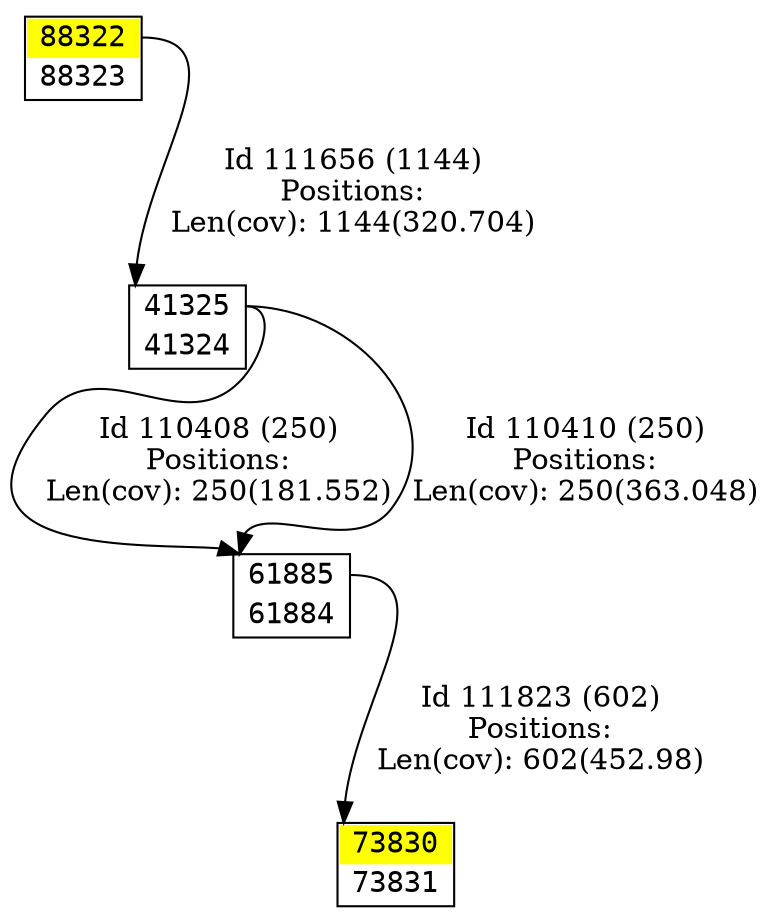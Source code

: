 digraph graph_picture {
node[fontname=<Courier> ,penwidth=<1.8> ,shape=<plaintext> ]
vertex_41324_41325[label=<<TABLE BORDER="1" CELLSPACING="0" >
<TR><TD BORDER="0" PORT = "port_41325_in" color="white" bgcolor="white" ></TD><TD BORDER="0" color="white" bgcolor="white" >41325</TD><TD BORDER="0" PORT = "port_41325_out" color="white" bgcolor="white" ></TD></TR>
<TR><TD BORDER="0" PORT = "port_41324_out" color="white" bgcolor="white" ></TD><TD BORDER="0" color="white" bgcolor="white" >41324</TD><TD BORDER="0" PORT = "port_41324_in" color="white" bgcolor="white" ></TD></TR>
</TABLE>> ,color=<black> ,URL=</vertex/41325.svg> ]
vertex_61884_61885[label=<<TABLE BORDER="1" CELLSPACING="0" >
<TR><TD BORDER="0" PORT = "port_61885_in" color="white" bgcolor="white" ></TD><TD BORDER="0" color="white" bgcolor="white" >61885</TD><TD BORDER="0" PORT = "port_61885_out" color="white" bgcolor="white" ></TD></TR>
<TR><TD BORDER="0" PORT = "port_61884_out" color="white" bgcolor="white" ></TD><TD BORDER="0" color="white" bgcolor="white" >61884</TD><TD BORDER="0" PORT = "port_61884_in" color="white" bgcolor="white" ></TD></TR>
</TABLE>> ,color=<black> ,URL=</vertex/61885.svg> ]
vertex_73830_73831[label=<<TABLE BORDER="1" CELLSPACING="0" >
<TR><TD BORDER="0" PORT = "port_73830_in" color="yellow" bgcolor="yellow" ></TD><TD BORDER="0" color="yellow" bgcolor="yellow" >73830</TD><TD BORDER="0" PORT = "port_73830_out" color="yellow" bgcolor="yellow" ></TD></TR>
<TR><TD BORDER="0" PORT = "port_73831_out" color="white" bgcolor="white" ></TD><TD BORDER="0" color="white" bgcolor="white" >73831</TD><TD BORDER="0" PORT = "port_73831_in" color="white" bgcolor="white" ></TD></TR>
</TABLE>> ,color=<black> ,URL=</vertex/73830.svg> ]
vertex_88322_88323[label=<<TABLE BORDER="1" CELLSPACING="0" >
<TR><TD BORDER="0" PORT = "port_88322_in" color="yellow" bgcolor="yellow" ></TD><TD BORDER="0" color="yellow" bgcolor="yellow" >88322</TD><TD BORDER="0" PORT = "port_88322_out" color="yellow" bgcolor="yellow" ></TD></TR>
<TR><TD BORDER="0" PORT = "port_88323_out" color="white" bgcolor="white" ></TD><TD BORDER="0" color="white" bgcolor="white" >88323</TD><TD BORDER="0" PORT = "port_88323_in" color="white" bgcolor="white" ></TD></TR>
</TABLE>> ,color=<black> ,URL=</vertex/88322.svg> ]
vertex_41324_41325:port_41325_out->vertex_61884_61885:port_61885_in[label="Id 110408 (250)\nPositions:\nLen(cov): 250(181.552)" ,color=<black> ]
vertex_41324_41325:port_41325_out->vertex_61884_61885:port_61885_in[label="Id 110410 (250)\nPositions:\nLen(cov): 250(363.048)" ,color=<black> ]
vertex_88322_88323:port_88322_out->vertex_41324_41325:port_41325_in[label="Id 111656 (1144)\nPositions:\nLen(cov): 1144(320.704)" ,color=<black> ]
vertex_61884_61885:port_61885_out->vertex_73830_73831:port_73830_in[label="Id 111823 (602)\nPositions:\nLen(cov): 602(452.98)" ,color=<black> ]
}
